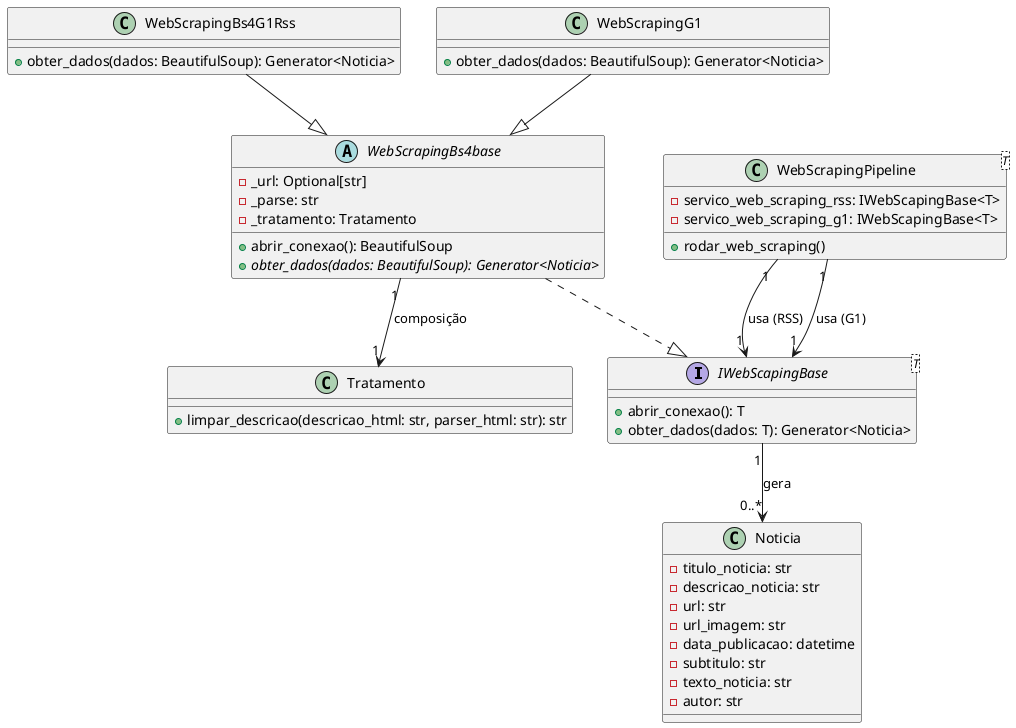 @startuml

interface IWebScapingBase<T> {
  + abrir_conexao(): T
  + obter_dados(dados: T): Generator<Noticia>
}

abstract class WebScrapingBs4base {
  - _url: Optional[str]
  - _parse: str
  - _tratamento: Tratamento
  + abrir_conexao(): BeautifulSoup
  + obter_dados(dados: BeautifulSoup): Generator<Noticia> {abstract}
}

class WebScrapingBs4G1Rss {
  + obter_dados(dados: BeautifulSoup): Generator<Noticia>
}

class WebScrapingG1 {
  + obter_dados(dados: BeautifulSoup): Generator<Noticia>
}

class WebScrapingPipeline<T> {
  - servico_web_scraping_rss: IWebScapingBase<T>
  - servico_web_scraping_g1: IWebScapingBase<T>
  + rodar_web_scraping()
}

class Noticia {
  - titulo_noticia: str
  - descricao_noticia: str
  - url: str
  - url_imagem: str
  - data_publicacao: datetime
  - subtitulo: str
  - texto_noticia: str
  - autor: str
}

class Tratamento {
  + limpar_descricao(descricao_html: str, parser_html: str): str
}

' Heranças
WebScrapingBs4base ..|> IWebScapingBase
WebScrapingBs4G1Rss --|> WebScrapingBs4base
WebScrapingG1 --|> WebScrapingBs4base

' Uso e composição
WebScrapingPipeline "1" --> "1" IWebScapingBase : usa (RSS)
WebScrapingPipeline "1" --> "1" IWebScapingBase : usa (G1)
WebScrapingBs4base "1" --> "1" Tratamento : composição

' Geração de notícias
IWebScapingBase "1" --> "0..*" Noticia : gera

@enduml

